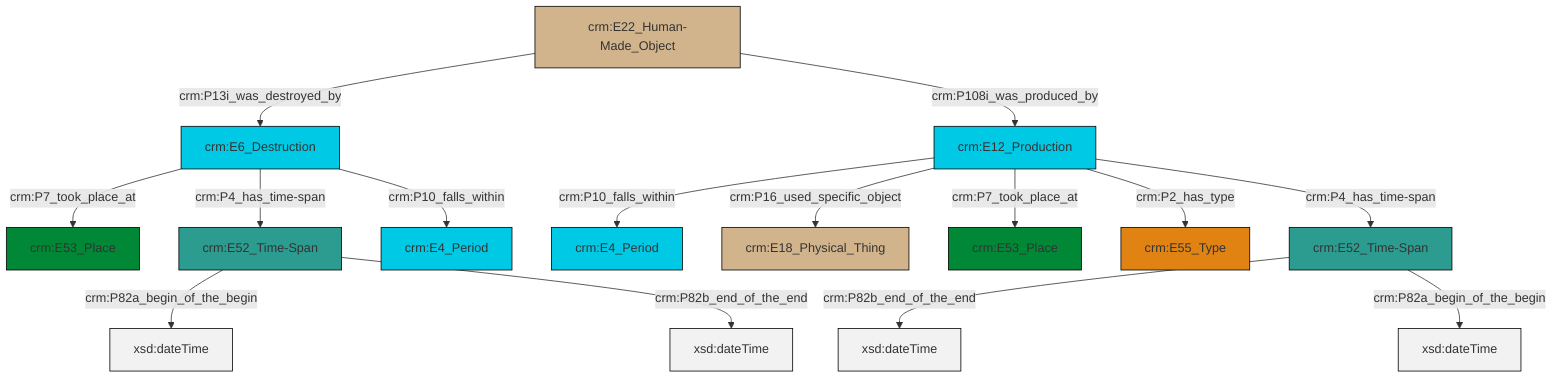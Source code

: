graph TD
classDef Literal fill:#f2f2f2,stroke:#000000;
classDef CRM_Entity fill:#FFFFFF,stroke:#000000;
classDef Temporal_Entity fill:#00C9E6, stroke:#000000;
classDef Type fill:#E18312, stroke:#000000;
classDef Time-Span fill:#2C9C91, stroke:#000000;
classDef Appellation fill:#FFEB7F, stroke:#000000;
classDef Place fill:#008836, stroke:#000000;
classDef Persistent_Item fill:#B266B2, stroke:#000000;
classDef Conceptual_Object fill:#FFD700, stroke:#000000;
classDef Physical_Thing fill:#D2B48C, stroke:#000000;
classDef Actor fill:#f58aad, stroke:#000000;
classDef PC_Classes fill:#4ce600, stroke:#000000;
classDef Multi fill:#cccccc,stroke:#000000;

0["crm:E52_Time-Span"]:::Time-Span -->|crm:P82a_begin_of_the_begin| 4[xsd:dateTime]:::Literal
0["crm:E52_Time-Span"]:::Time-Span -->|crm:P82b_end_of_the_end| 9[xsd:dateTime]:::Literal
10["crm:E12_Production"]:::Temporal_Entity -->|crm:P10_falls_within| 7["crm:E4_Period"]:::Temporal_Entity
10["crm:E12_Production"]:::Temporal_Entity -->|crm:P16_used_specific_object| 11["crm:E18_Physical_Thing"]:::Physical_Thing
2["crm:E22_Human-Made_Object"]:::Physical_Thing -->|crm:P13i_was_destroyed_by| 16["crm:E6_Destruction"]:::Temporal_Entity
16["crm:E6_Destruction"]:::Temporal_Entity -->|crm:P7_took_place_at| 12["crm:E53_Place"]:::Place
17["crm:E52_Time-Span"]:::Time-Span -->|crm:P82b_end_of_the_end| 18[xsd:dateTime]:::Literal
10["crm:E12_Production"]:::Temporal_Entity -->|crm:P7_took_place_at| 5["crm:E53_Place"]:::Place
10["crm:E12_Production"]:::Temporal_Entity -->|crm:P2_has_type| 22["crm:E55_Type"]:::Type
16["crm:E6_Destruction"]:::Temporal_Entity -->|crm:P4_has_time-span| 0["crm:E52_Time-Span"]:::Time-Span
2["crm:E22_Human-Made_Object"]:::Physical_Thing -->|crm:P108i_was_produced_by| 10["crm:E12_Production"]:::Temporal_Entity
17["crm:E52_Time-Span"]:::Time-Span -->|crm:P82a_begin_of_the_begin| 23[xsd:dateTime]:::Literal
16["crm:E6_Destruction"]:::Temporal_Entity -->|crm:P10_falls_within| 14["crm:E4_Period"]:::Temporal_Entity
10["crm:E12_Production"]:::Temporal_Entity -->|crm:P4_has_time-span| 17["crm:E52_Time-Span"]:::Time-Span